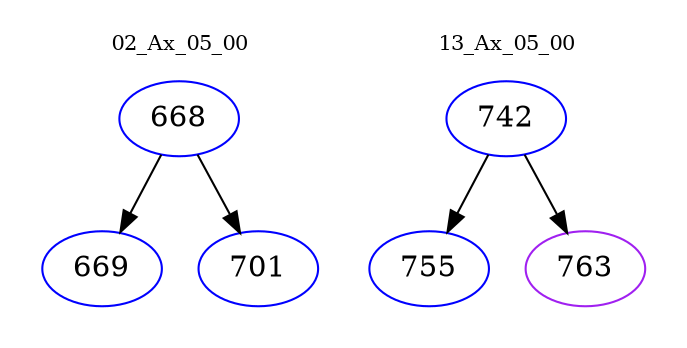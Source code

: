 digraph{
subgraph cluster_0 {
color = white
label = "02_Ax_05_00";
fontsize=10;
T0_668 [label="668", color="blue"]
T0_668 -> T0_669 [color="black"]
T0_669 [label="669", color="blue"]
T0_668 -> T0_701 [color="black"]
T0_701 [label="701", color="blue"]
}
subgraph cluster_1 {
color = white
label = "13_Ax_05_00";
fontsize=10;
T1_742 [label="742", color="blue"]
T1_742 -> T1_755 [color="black"]
T1_755 [label="755", color="blue"]
T1_742 -> T1_763 [color="black"]
T1_763 [label="763", color="purple"]
}
}
